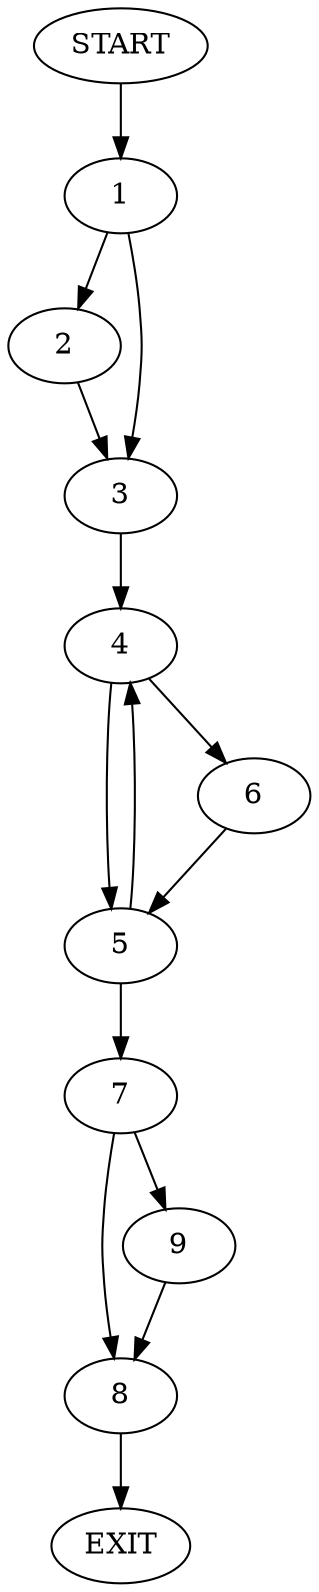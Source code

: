 digraph {
0 [label="START"]
10 [label="EXIT"]
0 -> 1
1 -> 2
1 -> 3
2 -> 3
3 -> 4
4 -> 5
4 -> 6
5 -> 4
5 -> 7
6 -> 5
7 -> 8
7 -> 9
9 -> 8
8 -> 10
}
